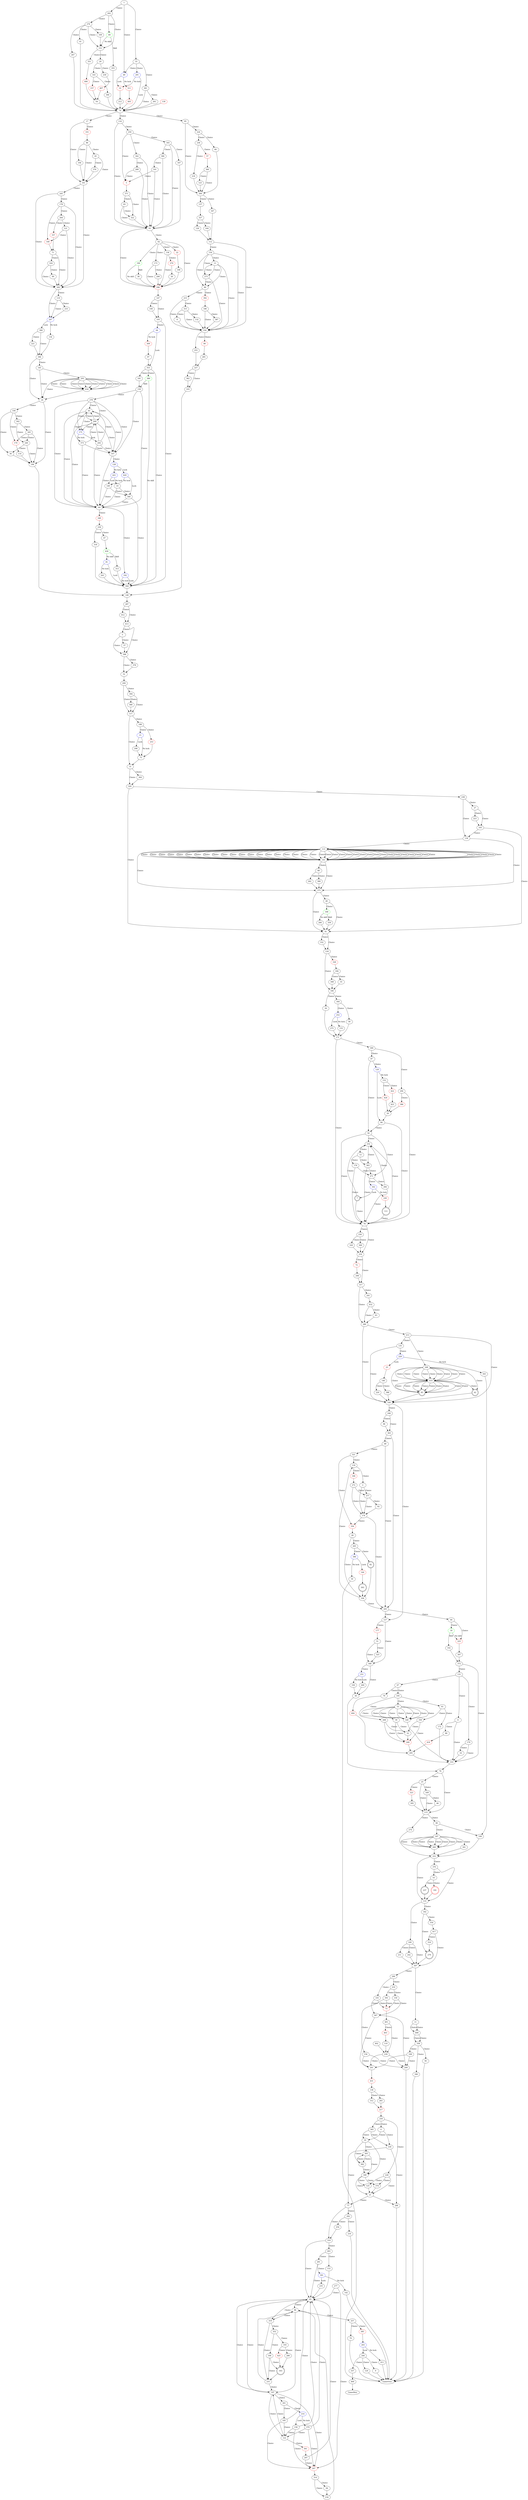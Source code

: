 digraph CityOfThieves {
1[label="1" shape=ellipse color=black];
1->202 [ label="Choice"];
1->49 [ label="Choice"];
1->33 [ label="Choice"];
2[label="2" shape=ellipse color=black];
2->377 [ label="Choice"];
2->174 [ label="Choice"];
3[label="3" shape=ellipse color=black];
3->37 [ label="Choice"];
3->398 [ label="Choice"];
4[label="4" shape=ellipse color=black];
4->339 [ label="Choice"];
4->35 [ label="Choice"];
5[label="5" shape=ellipse color=red];
5->371;
6[label="6" shape=ellipse color=black];
6->333 [ label="Choice"];
6->88 [ label="Choice"];
7[label="7" shape=doublecircle color=black];
7->78 [ label="Choice"];
7->232 [ label="Choice"];
8[label="8" shape=ellipse color=black];
8->334;
9[label="9" shape=ellipse color=black];
9-> GameOver;
10[label="10" shape=ellipse color=red];
10->212;
11[label="11" shape=ellipse color=black];
11->408 [ label="Choice"];
11->408 [ label="Choice"];
12[label="12" shape=ellipse color=black];
12->383 [ label="Choice"];
12->176 [ label="Choice"];
13[label="13" shape=ellipse color=black];
13->334 [ label="Choice"];
13->80 [ label="Choice"];
13->273 [ label="Choice"];
14[label="14" shape=ellipse color=black];
14->237 [ label="Choice"];
14->191 [ label="Choice"];
15[label="15" shape=ellipse color=blue];
15->298 [ label="Luck"];
15->75 [ label="No luck"];
16[label="16" shape=ellipse color=black];
16->333;
17[label="17" shape=ellipse color=black];
17->161 [ label="Choice"];
17->331 [ label="Choice"];
18[label="18" shape=ellipse color=green];
18->102 [ label="Skill"];
18->225 [ label="No skill"];
19[label="19" shape=ellipse color=black];
19->340 [ label="Choice"];
19->60 [ label="Choice"];
20[label="20" shape=ellipse color=black];
20->84;
21[label="21" shape=ellipse color=black];
21->77 [ label="Choice"];
21->288 [ label="Choice"];
22[label="22" shape=ellipse color=red];
22->198;
23[label="23" shape=ellipse color=red];
23->146;
24[label="24" shape=ellipse color=black];
24->336 [ label="Choice"];
24->196 [ label="Choice"];
25[label="25" shape=ellipse color=black];
25->169 [ label="Choice"];
25->323 [ label="Choice"];
25->115 [ label="Choice"];
26[label="26" shape=ellipse color=black];
26->296;
27[label="27" shape=ellipse color=black];
27->223 [ label="Choice"];
27->165 [ label="Choice"];
28[label="28" shape=ellipse color=black];
28->265 [ label="Choice"];
28->104 [ label="Choice"];
29[label="29" shape=ellipse color=black];
29->143 [ label="Choice"];
29->230 [ label="Choice"];
30[label="30" shape=ellipse color=black];
30->76;
31[label="31" shape=ellipse color=black];
31->329 [ label="Choice"];
31->364 [ label="Choice"];
32[label="32" shape=ellipse color=black];
32->249;
33[label="33" shape=ellipse color=black];
33->49 [ label="Choice"];
33->291 [ label="Choice"];
33->381 [ label="Choice"];
34[label="34" shape=ellipse color=black];
34->171;
35[label="35" shape=ellipse color=black];
35->305 [ label="Choice"];
35->189 [ label="Choice"];
35->382 [ label="Choice"];
36[label="36" shape=ellipse color=black];
36->196;
37[label="37" shape=ellipse color=black];
37->398;
38[label="38" shape=ellipse color=black];
38->296;
39[label="39" shape=ellipse color=black];
39->249 [ label="Choice"];
39->32 [ label="Choice"];
40[label="40" shape=ellipse color=black];
40->168 [ label="Choice"];
40->91 [ label="Choice"];
41[label="41" shape=ellipse color=black];
41->74;
42[label="42" shape=doublecircle color=black];
42->100;
43[label="43" shape=ellipse color=black];
43->209 [ label="Choice"];
43->175 [ label="Choice"];
43->107 [ label="Choice"];
43->60 [ label="Choice"];
44[label="44" shape=ellipse color=black];
44->225 [ label="Choice"];
44->18 [ label="Choice"];
45[label="45" shape=ellipse color=black];
45->161 [ label="Choice"];
45->376 [ label="Choice"];
46[label="46" shape=ellipse color=black];
46->115;
47[label="47" shape=ellipse color=black];
47->430;
48[label="48" shape=ellipse color=black];
48->205 [ label="Choice"];
48->321 [ label="Choice"];
49[label="49" shape=ellipse color=blue];
49->10 [ label="Luck"];
49->311 [ label="No luck"];
50[label="50" shape=ellipse color=black];
50->232 [ label="Choice"];
50->271 [ label="Choice"];
50->78 [ label="Choice"];
51[label="51" shape=ellipse color=black];
51->325 [ label="Choice"];
51->348 [ label="Choice"];
52[label="52" shape=ellipse color=black];
52->200;
53[label="53" shape=ellipse color=black];
53->328 [ label="Choice"];
53->328 [ label="Choice"];
53->328 [ label="Choice"];
53->328 [ label="Choice"];
53->328 [ label="Choice"];
53->328 [ label="Choice"];
53->328 [ label="Choice"];
53->328 [ label="Choice"];
53->39 [ label="Choice"];
54[label="54" shape=ellipse color=black];
54->74;
55[label="55" shape=ellipse color=black];
55->180;
56[label="56" shape=ellipse color=black];
56-> GameOver;
57[label="57" shape=ellipse color=red];
57->360;
58[label="58" shape=ellipse color=black];
58->171;
59[label="59" shape=ellipse color=black];
59-> GameOver;
60[label="60" shape=ellipse color=black];
60->192 [ label="Choice"];
60->349 [ label="Choice"];
61[label="61" shape=ellipse color=black];
61->350 [ label="Choice"];
61->172 [ label="Choice"];
62[label="62" shape=ellipse color=black];
62->190 [ label="Choice"];
62->22 [ label="Choice"];
62->173 [ label="Choice"];
62->136 [ label="Choice"];
62->296 [ label="Choice"];
63[label="63" shape=ellipse color=black];
63->280;
64[label="64" shape=ellipse color=blue];
64->353 [ label="Luck"];
64->309 [ label="No luck"];
65[label="65" shape=ellipse color=black];
65->96 [ label="Choice"];
65->319 [ label="Choice"];
65->197 [ label="Choice"];
66[label="66" shape=ellipse color=black];
66->300;
67[label="67" shape=ellipse color=black];
67->79 [ label="Choice"];
67->195 [ label="Choice"];
68[label="68" shape=ellipse color=black];
68->262 [ label="Choice"];
68->380 [ label="Choice"];
69[label="69" shape=ellipse color=green];
69->355 [ label="Skill"];
69->151 [ label="No skill"];
70[label="70" shape=ellipse color=black];
70-> GameOver;
71[label="71" shape=ellipse color=black];
71->324 [ label="Choice"];
71->282 [ label="Choice"];
72[label="72" shape=ellipse color=red];
72->208;
73[label="73" shape=ellipse color=red];
73->401;
74[label="74" shape=ellipse color=black];
74->116 [ label="Choice"];
74->95 [ label="Choice"];
74->17 [ label="Choice"];
75[label="75" shape=ellipse color=black];
75->31;
76[label="76" shape=ellipse color=black];
76->115 [ label="Choice"];
76->25 [ label="Choice"];
77[label="77" shape=ellipse color=black];
77->292 [ label="Choice"];
77->310 [ label="Choice"];
78[label="78" shape=ellipse color=black];
78->256 [ label="Choice"];
78->216 [ label="Choice"];
79[label="79" shape=ellipse color=black];
79->404;
80[label="80" shape=ellipse color=black];
80->215 [ label="Choice"];
80->392 [ label="Choice"];
81[label="81" shape=ellipse color=blue];
81->304 [ label="Luck"];
81->243 [ label="No luck"];
82[label="82" shape=doublecircle color=black];
82->104;
83[label="83" shape=ellipse color=black];
83->322 [ label="Choice"];
83->93 [ label="Choice"];
84[label="84" shape=ellipse color=black];
84->78 [ label="Choice"];
84->50 [ label="Choice"];
85[label="85" shape=doublecircle color=black];
85->100;
86[label="86" shape=ellipse color=black];
86->45 [ label="Choice"];
86->194 [ label="Choice"];
86->161 [ label="Choice"];
87[label="87" shape=ellipse color=black];
87->50 [ label="Choice"];
87->120 [ label="Choice"];
88[label="88" shape=ellipse color=black];
88->418;
89[label="89" shape=ellipse color=black];
89->282;
90[label="90" shape=ellipse color=black];
90->199 [ label="Choice"];
90->187 [ label="Choice"];
91[label="91" shape=ellipse color=black];
91->332 [ label="Choice"];
91->124 [ label="Choice"];
92[label="92" shape=ellipse color=black];
92->174;
93[label="93" shape=ellipse color=black];
93->62 [ label="Choice"];
93->296 [ label="Choice"];
94[label="94" shape=ellipse color=black];
94->234;
95[label="95" shape=ellipse color=black];
95->224 [ label="Choice"];
95->300 [ label="Choice"];
96[label="96" shape=ellipse color=black];
96->319 [ label="Choice"];
96->197 [ label="Choice"];
96->257 [ label="Choice"];
97[label="97" shape=ellipse color=black];
97->353;
98[label="98" shape=ellipse color=black];
98->363;
99[label="99" shape=ellipse color=red];
99->285;
100[label="100" shape=ellipse color=black];
100->127 [ label="Choice"];
100->246 [ label="Choice"];
101[label="101" shape=ellipse color=black];
101->5 [ label="Choice"];
101->93 [ label="Choice"];
102[label="102" shape=ellipse color=black];
102->372;
103[label="103" shape=ellipse color=black];
103->148;
104[label="104" shape=ellipse color=black];
104->118 [ label="Choice"];
104->205 [ label="Choice"];
105[label="105" shape=ellipse color=black];
105->304 [ label="Choice"];
105->64 [ label="Choice"];
106[label="106" shape=ellipse color=black];
106->231 [ label="Choice"];
106->163 [ label="Choice"];
107[label="107" shape=ellipse color=black];
107->128 [ label="Choice"];
107->60 [ label="Choice"];
108[label="108" shape=ellipse color=black];
108->299 [ label="Choice"];
108->201 [ label="Choice"];
109[label="109" shape=ellipse color=black];
109->151;
110[label="110" shape=ellipse color=black];
110->239;
111[label="111" shape=doublecircle color=black];
111->78 [ label="Choice"];
111->232 [ label="Choice"];
112[label="112" shape=ellipse color=black];
112->154 [ label="Choice"];
112->334 [ label="Choice"];
113[label="113" shape=ellipse color=black];
113->141 [ label="Choice"];
113->141 [ label="Choice"];
113->141 [ label="Choice"];
113->375 [ label="Choice"];
113->141 [ label="Choice"];
113->141 [ label="Choice"];
113->141 [ label="Choice"];
113->141 [ label="Choice"];
113->141 [ label="Choice"];
113->141 [ label="Choice"];
113->141 [ label="Choice"];
113->141 [ label="Choice"];
113->141 [ label="Choice"];
113->141 [ label="Choice"];
113->141 [ label="Choice"];
113->141 [ label="Choice"];
113->141 [ label="Choice"];
113->141 [ label="Choice"];
113->141 [ label="Choice"];
113->141 [ label="Choice"];
113->141 [ label="Choice"];
113->141 [ label="Choice"];
113->141 [ label="Choice"];
113->141 [ label="Choice"];
113->141 [ label="Choice"];
113->141 [ label="Choice"];
113->141 [ label="Choice"];
113->141 [ label="Choice"];
113->141 [ label="Choice"];
113->141 [ label="Choice"];
113->141 [ label="Choice"];
113->141 [ label="Choice"];
113->141 [ label="Choice"];
113->141 [ label="Choice"];
113->141 [ label="Choice"];
113->141 [ label="Choice"];
113->141 [ label="Choice"];
113->141 [ label="Choice"];
113->141 [ label="Choice"];
113->141 [ label="Choice"];
113->141 [ label="Choice"];
113->141 [ label="Choice"];
113->141 [ label="Choice"];
114[label="114" shape=ellipse color=black];
114->196;
115[label="115" shape=ellipse color=black];
115->274 [ label="Choice"];
115->90 [ label="Choice"];
116[label="116" shape=ellipse color=black];
116->93 [ label="Choice"];
116->250 [ label="Choice"];
117[label="117" shape=ellipse color=black];
117->31 [ label="Choice"];
117->188 [ label="Choice"];
118[label="118" shape=ellipse color=black];
118->166 [ label="Choice"];
118->2 [ label="Choice"];
119[label="119" shape=ellipse color=black];
119->247 [ label="Choice"];
119->233 [ label="Choice"];
120[label="120" shape=ellipse color=blue];
120->84 [ label="Luck"];
120->152 [ label="No luck"];
121[label="121" shape=ellipse color=black];
121->282 [ label="Choice"];
121->140 [ label="Choice"];
122[label="122" shape=ellipse color=black];
122->361 [ label="Choice"];
122->197 [ label="Choice"];
123[label="123" shape=ellipse color=black];
123->300;
124[label="124" shape=ellipse color=black];
124->180 [ label="Choice"];
124->326 [ label="Choice"];
125[label="125" shape=ellipse color=black];
125->21;
126[label="126" shape=ellipse color=black];
126->112;
127[label="127" shape=ellipse color=black];
127->177 [ label="Choice"];
127->348 [ label="Choice"];
128[label="128" shape=ellipse color=blue];
128->420 [ label="Luck"];
128->421 [ label="No luck"];
129[label="129" shape=ellipse color=black];
129-> GameOver;
130[label="130" shape=ellipse color=red];
130->74;
131[label="131" shape=ellipse color=black];
131->6 [ label="Choice"];
131->179 [ label="Choice"];
131->67 [ label="Choice"];
132[label="132" shape=ellipse color=black];
132->334;
133[label="133" shape=ellipse color=black];
133->182 [ label="Choice"];
133->160 [ label="Choice"];
134[label="134" shape=ellipse color=black];
134->396;
135[label="135" shape=ellipse color=black];
135->100 [ label="Choice"];
135->229 [ label="Choice"];
136[label="136" shape=ellipse color=black];
136->270 [ label="Choice"];
136->296 [ label="Choice"];
137[label="137" shape=ellipse color=black];
137->327;
138[label="138" shape=ellipse color=black];
138->312 [ label="Choice"];
138->283 [ label="Choice"];
139[label="139" shape=ellipse color=black];
139->375 [ label="Choice"];
139->113 [ label="Choice"];
140[label="140" shape=ellipse color=red];
140->71;
141[label="141" shape=ellipse color=black];
141->375 [ label="Choice"];
141->68 [ label="Choice"];
142[label="142" shape=ellipse color=black];
142-> GameOver;
143[label="143" shape=ellipse color=black];
143->306 [ label="Choice"];
143->157 [ label="Choice"];
144[label="144" shape=ellipse color=red];
144->303;
145[label="145" shape=ellipse color=black];
145->293 [ label="Choice"];
145->24 [ label="Choice"];
146[label="146" shape=ellipse color=black];
146->388 [ label="Choice"];
146->220 [ label="Choice"];
147[label="147" shape=ellipse color=black];
147->105 [ label="Choice"];
147->338 [ label="Choice"];
148[label="148" shape=ellipse color=black];
148->287;
149[label="149" shape=ellipse color=black];
149->60 [ label="Choice"];
149->340 [ label="Choice"];
150[label="150" shape=ellipse color=black];
150->367 [ label="Choice"];
150->73 [ label="Choice"];
151[label="151" shape=ellipse color=black];
151->351 [ label="Choice"];
151->29 [ label="Choice"];
152[label="152" shape=ellipse color=black];
152->422 [ label="Choice"];
152->424 [ label="Choice"];
153[label="153" shape=ellipse color=black];
153->65;
154[label="154" shape=ellipse color=black];
154->334 [ label="Choice"];
154->80 [ label="Choice"];
154->273 [ label="Choice"];
154->13 [ label="Choice"];
155[label="155" shape=ellipse color=black];
155->171;
156[label="156" shape=ellipse color=black];
156->201 [ label="Choice"];
156->299 [ label="Choice"];
157[label="157" shape=ellipse color=red];
157->54;
158[label="158" shape=ellipse color=black];
158->122 [ label="Choice"];
158->65 [ label="Choice"];
158->207 [ label="Choice"];
159[label="159" shape=ellipse color=black];
159->278 [ label="Choice"];
159->107 [ label="Choice"];
159->60 [ label="Choice"];
160[label="160" shape=ellipse color=black];
160->242 [ label="Choice"];
160->307 [ label="Choice"];
160->211 [ label="Choice"];
161[label="161" shape=ellipse color=black];
161->282 [ label="Choice"];
161->245 [ label="Choice"];
162[label="162" shape=ellipse color=blue];
162->7 [ label="Luck"];
162->226 [ label="No luck"];
163[label="163" shape=doublecircle color=black];
163->231;
164[label="164" shape=ellipse color=black];
164->112;
165[label="165" shape=ellipse color=black];
165->91 [ label="Choice"];
165->139 [ label="Choice"];
166[label="166" shape=ellipse color=red];
166->272;
167[label="167" shape=ellipse color=black];
167->93;
168[label="168" shape=ellipse color=green];
168->359 [ label="Skill"];
168->266 [ label="No skill"];
169[label="169" shape=ellipse color=black];
169->115 [ label="Choice"];
169->46 [ label="Choice"];
170[label="170" shape=ellipse color=red];
170->114;
171[label="171" shape=ellipse color=black];
171->399 [ label="Choice"];
171->78 [ label="Choice"];
172[label="172" shape=ellipse color=black];
172->333;
173[label="173" shape=ellipse color=black];
173->206 [ label="Choice"];
173->296 [ label="Choice"];
174[label="174" shape=ellipse color=black];
174->205 [ label="Choice"];
174->356 [ label="Choice"];
175[label="175" shape=ellipse color=blue];
175->204 [ label="Luck"];
175->373 [ label="No luck"];
176[label="176" shape=ellipse color=black];
176->271 [ label="Choice"];
176->78 [ label="Choice"];
177[label="177" shape=ellipse color=red];
177->51;
178[label="178" shape=ellipse color=black];
178->264 [ label="Choice"];
178->140 [ label="Choice"];
178->282 [ label="Choice"];
179[label="179" shape=ellipse color=black];
179->16 [ label="Choice"];
179->333 [ label="Choice"];
180[label="180" shape=ellipse color=black];
180->34 [ label="Choice"];
180->344 [ label="Choice"];
181[label="181" shape=ellipse color=black];
181->159;
182[label="182" shape=ellipse color=black];
182->279 [ label="Choice"];
182->354 [ label="Choice"];
183[label="183" shape=ellipse color=black];
183->93 [ label="Choice"];
183->366 [ label="Choice"];
183->167 [ label="Choice"];
184[label="184" shape=ellipse color=black];
184->55 [ label="Choice"];
184->308 [ label="Choice"];
185[label="185" shape=ellipse color=black];
185->122 [ label="Choice"];
185->207 [ label="Choice"];
185->65 [ label="Choice"];
186[label="186" shape=ellipse color=black];
186->334 [ label="Choice"];
186->387 [ label="Choice"];
187[label="187" shape=ellipse color=black];
187->260 [ label="Choice"];
187->341 [ label="Choice"];
187->260 [ label="Choice"];
187->260 [ label="Choice"];
187->260 [ label="Choice"];
187->260 [ label="Choice"];
187->260 [ label="Choice"];
187->260 [ label="Choice"];
187->260 [ label="Choice"];
188[label="188" shape=ellipse color=black];
188->253 [ label="Choice"];
188->15 [ label="Choice"];
189[label="189" shape=ellipse color=black];
189->125 [ label="Choice"];
189->21 [ label="Choice"];
189->374 [ label="Choice"];
190[label="190" shape=ellipse color=green];
190->38 [ label="Skill"];
190->296 [ label="No skill"];
191[label="191" shape=doublecircle color=red];
191->133;
192[label="192" shape=ellipse color=blue];
192->304 [ label="Luck"];
192->304 [ label="No luck"];
193[label="193" shape=ellipse color=black];
193->425 [ label="Choice"];
193->286 [ label="Choice"];
194[label="194" shape=ellipse color=black];
194->161;
195[label="195" shape=ellipse color=black];
195->53 [ label="Choice"];
195->268 [ label="Choice"];
195->61 [ label="Choice"];
196[label="196" shape=ellipse color=black];
196->148;
197[label="197" shape=ellipse color=black];
197->207 [ label="Choice"];
197->122 [ label="Choice"];
197->301 [ label="Choice"];
197->65 [ label="Choice"];
198[label="198" shape=ellipse color=black];
198->296;
199[label="199" shape=ellipse color=black];
199->222;
200[label="200" shape=ellipse color=black];
200->394 [ label="Choice"];
200->117 [ label="Choice"];
201[label="201" shape=ellipse color=black];
201->431;
202[label="202" shape=ellipse color=black];
202->276 [ label="Choice"];
202->69 [ label="Choice"];
202->151 [ label="Choice"];
203[label="203" shape=ellipse color=blue];
203->244 [ label="Luck"];
203->411 [ label="No luck"];
204[label="204" shape=ellipse color=black];
204->107 [ label="Choice"];
204->43 [ label="Choice"];
204->60 [ label="Choice"];
204->209 [ label="Choice"];
205[label="205" shape=ellipse color=black];
205->127 [ label="Choice"];
205->44 [ label="Choice"];
206[label="206" shape=ellipse color=black];
206->296;
207[label="207" shape=ellipse color=red];
207->314;
208[label="208" shape=ellipse color=black];
208->317;
209[label="209" shape=ellipse color=black];
209->175 [ label="Choice"];
209->107 [ label="Choice"];
209->43 [ label="Choice"];
209->60 [ label="Choice"];
210[label="210" shape=ellipse color=black];
210-> GameOver;
211[label="211" shape=ellipse color=black];
211->307;
212[label="212" shape=ellipse color=black];
212->74;
213[label="213" shape=ellipse color=black];
213->135 [ label="Choice"];
213->248 [ label="Choice"];
213->100 [ label="Choice"];
214[label="214" shape=ellipse color=blue];
214->158 [ label="Luck"];
214->379 [ label="No luck"];
215[label="215" shape=ellipse color=black];
215->315 [ label="Choice"];
215->334 [ label="Choice"];
216[label="216" shape=ellipse color=black];
216->317 [ label="Choice"];
216->72 [ label="Choice"];
217[label="217" shape=ellipse color=red];
217->259;
218[label="218" shape=ellipse color=black];
218->300;
219[label="219" shape=ellipse color=black];
219->150 [ label="Choice"];
219->393 [ label="Choice"];
220[label="220" shape=ellipse color=black];
220->100;
221[label="221" shape=ellipse color=black];
221->396;
222[label="222" shape=ellipse color=black];
222->370 [ label="Choice"];
222->133 [ label="Choice"];
223[label="223" shape=ellipse color=black];
223->165;
224[label="224" shape=ellipse color=black];
224->66 [ label="Choice"];
224->236 [ label="Choice"];
225[label="225" shape=ellipse color=red];
225->397;
226[label="226" shape=ellipse color=red];
226->111;
227[label="227" shape=ellipse color=black];
227->103 [ label="Choice"];
227->362 [ label="Choice"];
228[label="228" shape=ellipse color=black];
228->374 [ label="Choice"];
228->21 [ label="Choice"];
228->125 [ label="Choice"];
229[label="229" shape=ellipse color=blue];
229->23 [ label="Luck"];
229->343 [ label="No luck"];
230[label="230" shape=ellipse color=black];
230->407;
231[label="231" shape=ellipse color=black];
231->197 [ label="Choice"];
231->96 [ label="Choice"];
232[label="232" shape=ellipse color=black];
232->383 [ label="Choice"];
232->12 [ label="Choice"];
233[label="233" shape=ellipse color=black];
233->247;
234[label="234" shape=ellipse color=black];
234->96;
235[label="235" shape=ellipse color=black];
235->65;
236[label="236" shape=ellipse color=black];
236->57 [ label="Choice"];
236->218 [ label="Choice"];
237[label="237" shape=doublecircle color=black];
237->133;
238[label="238" shape=ellipse color=black];
238->27 [ label="Choice"];
238->139 [ label="Choice"];
239[label="239" shape=ellipse color=black];
239->299 [ label="Choice"];
239->201 [ label="Choice"];
240[label="240" shape=ellipse color=black];
240->196 [ label="Choice"];
240->36 [ label="Choice"];
241[label="241" shape=ellipse color=black];
241->432;
242[label="242" shape=ellipse color=black];
242->307;
243[label="243" shape=ellipse color=black];
243->304;
244[label="244" shape=ellipse color=black];
244->129 [ label="Choice"];
244->337 [ label="Choice"];
244->9 [ label="Choice"];
245[label="245" shape=ellipse color=black];
245->282 [ label="Choice"];
245->178 [ label="Choice"];
246[label="246" shape=ellipse color=black];
246->98 [ label="Choice"];
246->363 [ label="Choice"];
247[label="247" shape=ellipse color=blue];
247->384 [ label="Luck"];
247->134 [ label="No luck"];
248[label="248" shape=ellipse color=black];
248->433 [ label="Choice"];
248->433 [ label="Choice"];
248->433 [ label="Choice"];
248->85 [ label="Choice"];
248->42 [ label="Choice"];
248->433 [ label="Choice"];
248->433 [ label="Choice"];
248->433 [ label="Choice"];
248->433 [ label="Choice"];
248->433 [ label="Choice"];
248->433 [ label="Choice"];
249[label="249" shape=ellipse color=red];
249->295;
250[label="250" shape=ellipse color=black];
250->183 [ label="Choice"];
250->5 [ label="Choice"];
250->342 [ label="Choice"];
251[label="251" shape=ellipse color=blue];
251->269 [ label="Luck"];
251->330 [ label="No luck"];
252[label="252" shape=ellipse color=blue];
252->275 [ label="Luck"];
252->155 [ label="No luck"];
253[label="253" shape=ellipse color=red];
253->75;
254[label="254" shape=ellipse color=black];
254->310;
255[label="255" shape=ellipse color=black];
255->227;
256[label="256" shape=ellipse color=black];
256->369 [ label="Choice"];
256->320 [ label="Choice"];
257[label="257" shape=ellipse color=black];
257->385 [ label="Choice"];
257->70 [ label="Choice"];
258[label="258" shape=ellipse color=black];
258->318 [ label="Choice"];
258->47 [ label="Choice"];
259[label="259" shape=ellipse color=black];
259->365 [ label="Choice"];
259->4 [ label="Choice"];
259->228 [ label="Choice"];
260[label="260" shape=ellipse color=black];
260->222;
261[label="261" shape=ellipse color=black];
261->74;
262[label="262" shape=ellipse color=black];
262->375;
263[label="263" shape=ellipse color=black];
263->281 [ label="Choice"];
263->153 [ label="Choice"];
264[label="264" shape=ellipse color=black];
264->121 [ label="Choice"];
264->357 [ label="Choice"];
265[label="265" shape=ellipse color=black];
265->390 [ label="Choice"];
265->82 [ label="Choice"];
266[label="266" shape=ellipse color=black];
266->91;
267[label="267" shape=ellipse color=black];
267->74;
268[label="268" shape=ellipse color=black];
268->249 [ label="Choice"];
268->32 [ label="Choice"];
269[label="269" shape=ellipse color=black];
269->30;
270[label="270" shape=ellipse color=red];
270->26;
271[label="271" shape=ellipse color=black];
271->284 [ label="Choice"];
271->162 [ label="Choice"];
272[label="272" shape=ellipse color=black];
272->174 [ label="Choice"];
272->377 [ label="Choice"];
273[label="273" shape=ellipse color=black];
273->13 [ label="Choice"];
273->334 [ label="Choice"];
273->80 [ label="Choice"];
274[label="274" shape=ellipse color=black];
274->222;
275[label="275" shape=ellipse color=black];
275->171;
276[label="276" shape=ellipse color=black];
276->109 [ label="Choice"];
276->267 [ label="Choice"];
276->151 [ label="Choice"];
276->41 [ label="Choice"];
277[label="277" shape=ellipse color=black];
277->65 [ label="Choice"];
277->207 [ label="Choice"];
278[label="278" shape=ellipse color=black];
278->175 [ label="Choice"];
278->209 [ label="Choice"];
278->43 [ label="Choice"];
278->60 [ label="Choice"];
278->107 [ label="Choice"];
279[label="279" shape=doublecircle color=black];
279->307;
280[label="280" shape=ellipse color=black];
280->213 [ label="Choice"];
280->100 [ label="Choice"];
281[label="281" shape=ellipse color=black];
281->65 [ label="Choice"];
281->391 [ label="Choice"];
282[label="282" shape=ellipse color=black];
282->247 [ label="Choice"];
282->119 [ label="Choice"];
283[label="283" shape=ellipse color=black];
283->217;
284[label="284" shape=ellipse color=black];
284->78 [ label="Choice"];
284->232 [ label="Choice"];
285[label="285" shape=ellipse color=black];
285->227;
286[label="286" shape=ellipse color=black];
286->163;
287[label="287" shape=ellipse color=black];
287->412 [ label="Choice"];
287->413 [ label="Choice"];
288[label="288" shape=ellipse color=black];
288-> GameOver;
289[label="289" shape=ellipse color=black];
289->5 [ label="Choice"];
289->93 [ label="Choice"];
290[label="290" shape=ellipse color=black];
290->219 [ label="Choice"];
290->335 [ label="Choice"];
291[label="291" shape=ellipse color=blue];
291->74 [ label="Luck"];
291->10 [ label="No luck"];
292[label="292" shape=ellipse color=black];
292->254 [ label="Choice"];
292->210 [ label="Choice"];
293[label="293" shape=ellipse color=black];
293->434 [ label="Choice"];
293->434 [ label="Choice"];
293->434 [ label="Choice"];
293->434 [ label="Choice"];
293->434 [ label="Choice"];
293->434 [ label="Choice"];
293->434 [ label="Choice"];
293->24 [ label="Choice"];
293->434 [ label="Choice"];
293->434 [ label="Choice"];
293->434 [ label="Choice"];
294[label="294" shape=ellipse color=black];
294->386 [ label="Choice"];
294->78 [ label="Choice"];
295[label="295" shape=ellipse color=black];
295->333;
296[label="296" shape=ellipse color=red];
296->147;
297[label="297" shape=ellipse color=black];
297->207 [ label="Choice"];
297->65 [ label="Choice"];
298[label="298" shape=ellipse color=black];
298->75;
299[label="299" shape=ellipse color=black];
299-> GameOver;
300[label="300" shape=ellipse color=black];
300->347 [ label="Choice"];
300->137 [ label="Choice"];
301[label="301" shape=ellipse color=black];
301->185 [ label="Choice"];
301->214 [ label="Choice"];
302[label="302" shape=ellipse color=black];
302->345 [ label="Choice"];
302->240 [ label="Choice"];
303[label="303" shape=doublecircle color=black];
303->104;
304[label="304" shape=ellipse color=black];
304->148;
305[label="305" shape=ellipse color=black];
305->189 [ label="Choice"];
305->382 [ label="Choice"];
306[label="306" shape=ellipse color=black];
306->74;
307[label="307" shape=ellipse color=black];
307->290 [ label="Choice"];
307->11 [ label="Choice"];
308[label="308" shape=ellipse color=black];
308->180;
309[label="309" shape=ellipse color=red];
309->97;
310[label="310" shape=ellipse color=black];
310->65 [ label="Choice"];
310->263 [ label="Choice"];
311[label="311" shape=ellipse color=red];
311->405;
312[label="312" shape=ellipse color=black];
312->217;
313[label="313" shape=ellipse color=black];
313->304;
314[label="314" shape=ellipse color=black];
314->234 [ label="Choice"];
314->94 [ label="Choice"];
315[label="315" shape=ellipse color=black];
315->132 [ label="Choice"];
315->334 [ label="Choice"];
315->8 [ label="Choice"];
316[label="316" shape=ellipse color=black];
316->279;
317[label="317" shape=ellipse color=black];
317->241 [ label="Choice"];
317->280 [ label="Choice"];
318[label="318" shape=ellipse color=black];
318->304;
319[label="319" shape=ellipse color=black];
319->231 [ label="Choice"];
319->352 [ label="Choice"];
320[label="320" shape=ellipse color=black];
320->216;
321[label="321" shape=ellipse color=black];
321->118 [ label="Choice"];
321->356 [ label="Choice"];
322[label="322" shape=ellipse color=black];
322->93;
323[label="323" shape=ellipse color=red];
323->395;
324[label="324" shape=ellipse color=black];
324->282 [ label="Choice"];
324->89 [ label="Choice"];
325[label="325" shape=ellipse color=black];
325->348;
326[label="326" shape=ellipse color=red];
326->184;
327[label="327" shape=ellipse color=black];
327->164 [ label="Choice"];
327->126 [ label="Choice"];
328[label="328" shape=ellipse color=black];
328->333;
329[label="329" shape=ellipse color=black];
329->91 [ label="Choice"];
329->238 [ label="Choice"];
330[label="330" shape=ellipse color=black];
330->30;
331[label="331" shape=ellipse color=red];
331->86;
332[label="332" shape=ellipse color=black];
332->124;
333[label="333" shape=ellipse color=black];
333->76;
334[label="334" shape=ellipse color=black];
334->255 [ label="Choice"];
334->99 [ label="Choice"];
335[label="335" shape=ellipse color=black];
335->367 [ label="Choice"];
335->73 [ label="Choice"];
336[label="336" shape=ellipse color=black];
336->302 [ label="Choice"];
336->36 [ label="Choice"];
336->170 [ label="Choice"];
337[label="337" shape=ellipse color=black];
337->400;
338[label="338" shape=ellipse color=black];
338->105;
339[label="339" shape=ellipse color=black];
339->288 [ label="Choice"];
339->77 [ label="Choice"];
340[label="340" shape=ellipse color=black];
340->60 [ label="Choice"];
340->304 [ label="Choice"];
341[label="341" shape=ellipse color=black];
341->222;
342[label="342" shape=ellipse color=black];
342->93 [ label="Choice"];
342->289 [ label="Choice"];
343[label="343" shape=ellipse color=black];
343->199;
344[label="344" shape=ellipse color=black];
344->252 [ label="Choice"];
344->58 [ label="Choice"];
345[label="345" shape=ellipse color=black];
345->170 [ label="Choice"];
345->196 [ label="Choice"];
345->240 [ label="Choice"];
346[label="346" shape=ellipse color=black];
346-> GameOver;
347[label="347" shape=ellipse color=black];
347->112;
348[label="348" shape=ellipse color=black];
348->251 [ label="Choice"];
348->30 [ label="Choice"];
349[label="349" shape=ellipse color=red];
349->258;
350[label="350" shape=ellipse color=black];
350->32 [ label="Choice"];
350->249 [ label="Choice"];
351[label="351" shape=ellipse color=black];
351->406;
352[label="352" shape=ellipse color=black];
352->106 [ label="Choice"];
352->193 [ label="Choice"];
353[label="353" shape=ellipse color=black];
353->304 [ label="Choice"];
353->181 [ label="Choice"];
353->389 [ label="Choice"];
354[label="354" shape=ellipse color=black];
354->417;
355[label="355" shape=ellipse color=black];
355->74;
356[label="356" shape=ellipse color=red];
356->28;
357[label="357" shape=ellipse color=red];
357->71;
358[label="358" shape=ellipse color=black];
358->56 [ label="Choice"];
358->108 [ label="Choice"];
358->346 [ label="Choice"];
359[label="359" shape=ellipse color=black];
359->91;
360[label="360" shape=ellipse color=black];
360->123 [ label="Choice"];
360->300 [ label="Choice"];
361[label="361" shape=ellipse color=red];
361->297;
362[label="362" shape=ellipse color=black];
362->103;
363[label="363" shape=ellipse color=black];
363->205 [ label="Choice"];
363->48 [ label="Choice"];
364[label="364" shape=ellipse color=black];
364->329;
365[label="365" shape=ellipse color=black];
365->339 [ label="Choice"];
365->35 [ label="Choice"];
366[label="366" shape=ellipse color=black];
366->101 [ label="Choice"];
366->93 [ label="Choice"];
367[label="367" shape=ellipse color=black];
367->201 [ label="Choice"];
367->299 [ label="Choice"];
368[label="368" shape=ellipse color=black];
368->117;
369[label="369" shape=ellipse color=black];
369->216;
370[label="370" shape=ellipse color=black];
370->133 [ label="Choice"];
370->14 [ label="Choice"];
371[label="371" shape=ellipse color=black];
371->83 [ label="Choice"];
371->322 [ label="Choice"];
372[label="372" shape=ellipse color=black];
372->131 [ label="Choice"];
372->333 [ label="Choice"];
373[label="373" shape=ellipse color=black];
373->209 [ label="Choice"];
373->60 [ label="Choice"];
373->107 [ label="Choice"];
373->43 [ label="Choice"];
374[label="374" shape=ellipse color=black];
374->21;
375[label="375" shape=ellipse color=black];
375->91 [ label="Choice"];
375->40 [ label="Choice"];
376[label="376" shape=ellipse color=black];
376->161;
377[label="377" shape=ellipse color=black];
377->174 [ label="Choice"];
377->92 [ label="Choice"];
378[label="378" shape=ellipse color=black];
378->52;
379[label="379" shape=ellipse color=black];
379->122 [ label="Choice"];
379->207 [ label="Choice"];
379->65 [ label="Choice"];
380[label="380" shape=ellipse color=black];
380->375;
381[label="381" shape=ellipse color=black];
381->261 [ label="Choice"];
381->74 [ label="Choice"];
382[label="382" shape=ellipse color=black];
382->189 [ label="Choice"];
382->305 [ label="Choice"];
383[label="383" shape=ellipse color=black];
383->78 [ label="Choice"];
383->271 [ label="Choice"];
384[label="384" shape=ellipse color=black];
384->221 [ label="Choice"];
384->396 [ label="Choice"];
385[label="385" shape=ellipse color=red];
385->203;
386[label="386" shape=ellipse color=red];
386->20;
387[label="387" shape=ellipse color=black];
387->334;
388[label="388" shape=ellipse color=black];
388->100;
389[label="389" shape=ellipse color=green];
389->159 [ label="Skill"];
389->304 [ label="No skill"];
390[label="390" shape=ellipse color=blue];
390->144 [ label="Luck"];
390->59 [ label="No luck"];
391[label="391" shape=ellipse color=blue];
391->235 [ label="Luck"];
391->142 [ label="No luck"];
392[label="392" shape=ellipse color=red];
392->186;
393[label="393" shape=ellipse color=black];
393->73 [ label="Choice"];
393->156 [ label="Choice"];
394[label="394" shape=ellipse color=black];
394->368 [ label="Choice"];
394->117 [ label="Choice"];
395[label="395" shape=ellipse color=black];
395->115;
396[label="396" shape=ellipse color=black];
396->24 [ label="Choice"];
396->145 [ label="Choice"];
397[label="397" shape=ellipse color=black];
397->372;
398[label="398" shape=ellipse color=black];
398->378 [ label="Choice"];
398->52 [ label="Choice"];
399[label="399" shape=ellipse color=black];
399->87 [ label="Choice"];
399->294 [ label="Choice"];
400[label="400" shape=ellipse color=black];
400-> GameWon;
401[label="401" shape=ellipse color=black];
401->403 [ label="Choice"];
401->239 [ label="Choice"];
402[label="402" shape=ellipse color=black];
402->239;
403[label="403" shape=ellipse color=red];
403->110;
404[label="404" shape=ellipse color=red];
404->295;
405[label="405" shape=ellipse color=red];
405->74;
406[label="406" shape=ellipse color=red];
406->54;
407[label="407" shape=ellipse color=red];
407->54;
408[label="408" shape=ellipse color=black];
408->358 [ label="Choice"];
408->358 [ label="Choice"];
411[label="411" shape=ellipse color=black];
411-> GameOver;
412[label="412" shape=ellipse color=black];
412->413;
413[label="413" shape=ellipse color=black];
413->398 [ label="Choice"];
413->3 [ label="Choice"];
417[label="417" shape=ellipse color=black];
417->316 [ label="Choice"];
417->307 [ label="Choice"];
418[label="418" shape=ellipse color=red];
418->295;
420[label="420" shape=ellipse color=blue];
420->340 [ label="Luck"];
420->149 [ label="No luck"];
421[label="421" shape=ellipse color=blue];
421->149 [ label="Luck"];
421->19 [ label="No luck"];
422[label="422" shape=ellipse color=red];
422->423;
423[label="423" shape=ellipse color=black];
423->20;
424[label="424" shape=ellipse color=red];
424->20;
425[label="425" shape=ellipse color=red];
425->163;
430[label="430" shape=ellipse color=green];
430->313 [ label="Skill"];
430->81 [ label="No skill"];
431[label="431" shape=ellipse color=red];
431->138;
432[label="432" shape=ellipse color=black];
432->63 [ label="Choice"];
432->280 [ label="Choice"];
433[label="433" shape=ellipse color=black];
433->85 [ label="Choice"];
433->85 [ label="Choice"];
433->85 [ label="Choice"];
433->85 [ label="Choice"];
433->42 [ label="Choice"];
433->85 [ label="Choice"];
433->85 [ label="Choice"];
433->85 [ label="Choice"];
433->85 [ label="Choice"];
433->85 [ label="Choice"];
434[label="434" shape=ellipse color=black];
434->24;
}
